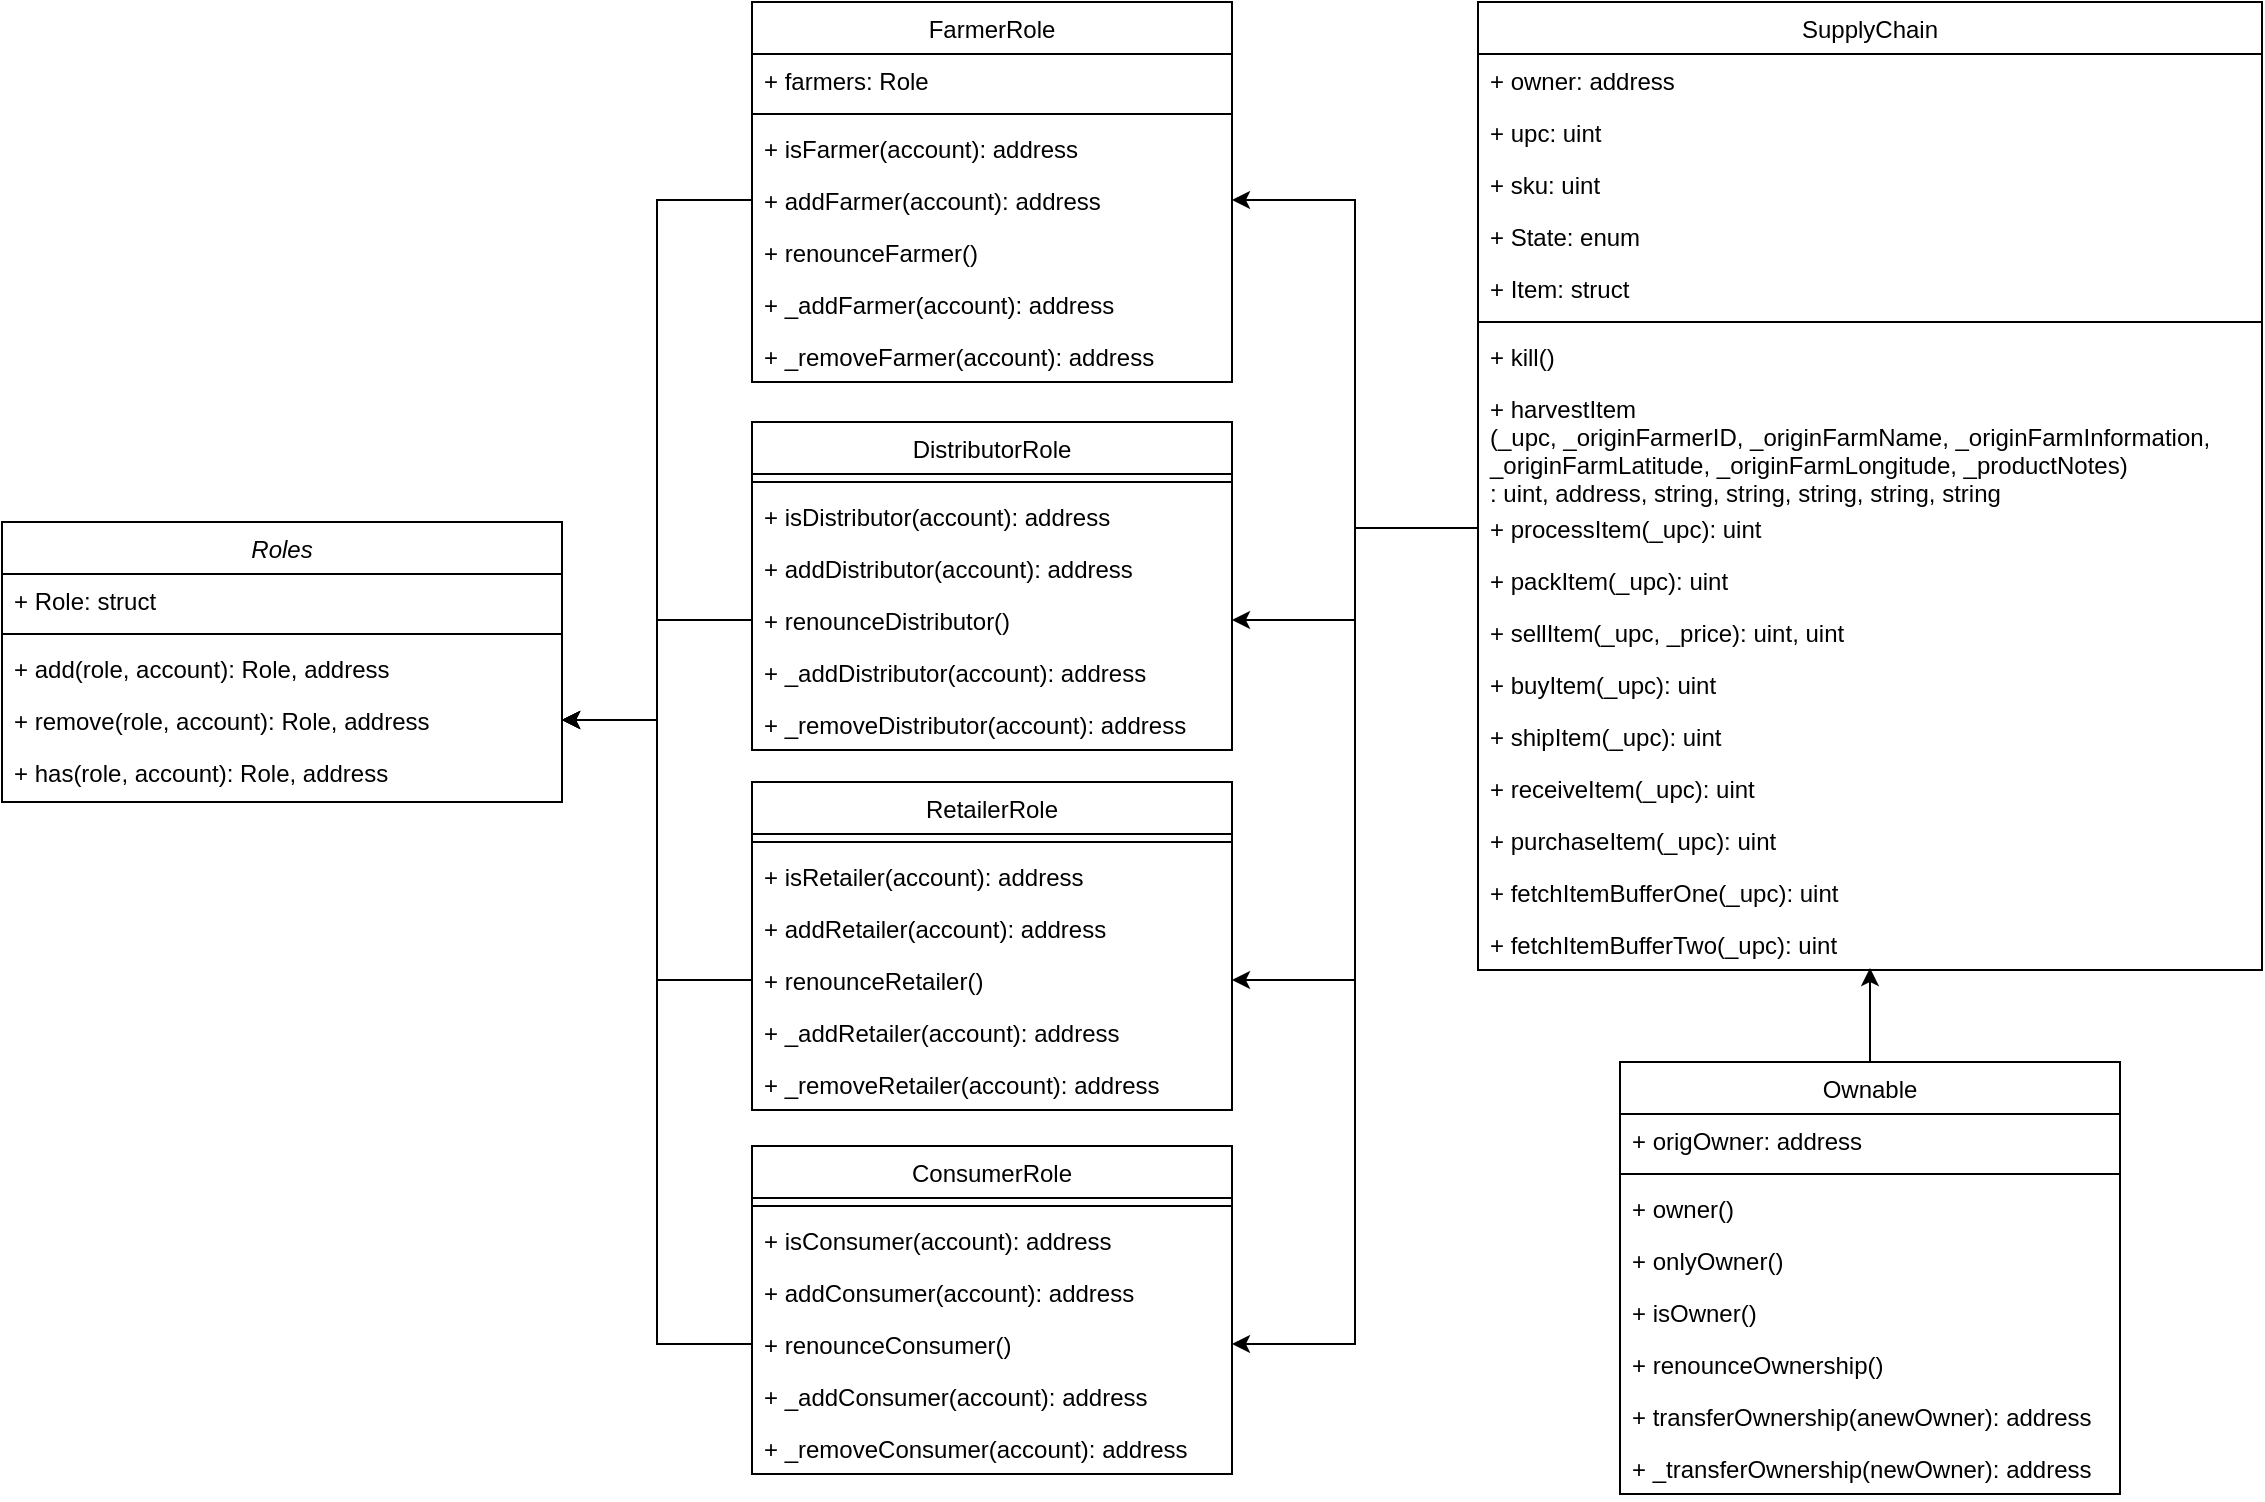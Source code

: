 <mxfile version="20.0.4" type="device"><diagram id="C5RBs43oDa-KdzZeNtuy" name="Page-1"><mxGraphModel dx="1728" dy="802" grid="0" gridSize="10" guides="1" tooltips="1" connect="1" arrows="1" fold="1" page="0" pageScale="1" pageWidth="827" pageHeight="1169" math="0" shadow="0"><root><mxCell id="WIyWlLk6GJQsqaUBKTNV-0"/><mxCell id="WIyWlLk6GJQsqaUBKTNV-1" parent="WIyWlLk6GJQsqaUBKTNV-0"/><mxCell id="zkfFHV4jXpPFQw0GAbJ--0" value="Roles" style="swimlane;fontStyle=2;align=center;verticalAlign=top;childLayout=stackLayout;horizontal=1;startSize=26;horizontalStack=0;resizeParent=1;resizeLast=0;collapsible=1;marginBottom=0;rounded=0;shadow=0;strokeWidth=1;" parent="WIyWlLk6GJQsqaUBKTNV-1" vertex="1"><mxGeometry x="-230" y="380" width="280" height="140" as="geometry"><mxRectangle x="230" y="140" width="160" height="26" as="alternateBounds"/></mxGeometry></mxCell><mxCell id="zkfFHV4jXpPFQw0GAbJ--1" value="+ Role: struct" style="text;align=left;verticalAlign=top;spacingLeft=4;spacingRight=4;overflow=hidden;rotatable=0;points=[[0,0.5],[1,0.5]];portConstraint=eastwest;" parent="zkfFHV4jXpPFQw0GAbJ--0" vertex="1"><mxGeometry y="26" width="280" height="26" as="geometry"/></mxCell><mxCell id="zkfFHV4jXpPFQw0GAbJ--4" value="" style="line;html=1;strokeWidth=1;align=left;verticalAlign=middle;spacingTop=-1;spacingLeft=3;spacingRight=3;rotatable=0;labelPosition=right;points=[];portConstraint=eastwest;" parent="zkfFHV4jXpPFQw0GAbJ--0" vertex="1"><mxGeometry y="52" width="280" height="8" as="geometry"/></mxCell><mxCell id="zkfFHV4jXpPFQw0GAbJ--5" value="+ add(role, account): Role, address" style="text;align=left;verticalAlign=top;spacingLeft=4;spacingRight=4;overflow=hidden;rotatable=0;points=[[0,0.5],[1,0.5]];portConstraint=eastwest;" parent="zkfFHV4jXpPFQw0GAbJ--0" vertex="1"><mxGeometry y="60" width="280" height="26" as="geometry"/></mxCell><mxCell id="xKnPhEYNX4I59Z0yFW8D-8" value="+ remove(role, account): Role, address" style="text;align=left;verticalAlign=top;spacingLeft=4;spacingRight=4;overflow=hidden;rotatable=0;points=[[0,0.5],[1,0.5]];portConstraint=eastwest;" vertex="1" parent="zkfFHV4jXpPFQw0GAbJ--0"><mxGeometry y="86" width="280" height="26" as="geometry"/></mxCell><mxCell id="xKnPhEYNX4I59Z0yFW8D-9" value="+ has(role, account): Role, address" style="text;align=left;verticalAlign=top;spacingLeft=4;spacingRight=4;overflow=hidden;rotatable=0;points=[[0,0.5],[1,0.5]];portConstraint=eastwest;" vertex="1" parent="zkfFHV4jXpPFQw0GAbJ--0"><mxGeometry y="112" width="280" height="26" as="geometry"/></mxCell><mxCell id="zkfFHV4jXpPFQw0GAbJ--6" value="ConsumerRole" style="swimlane;fontStyle=0;align=center;verticalAlign=top;childLayout=stackLayout;horizontal=1;startSize=26;horizontalStack=0;resizeParent=1;resizeLast=0;collapsible=1;marginBottom=0;rounded=0;shadow=0;strokeWidth=1;" parent="WIyWlLk6GJQsqaUBKTNV-1" vertex="1"><mxGeometry x="145" y="692" width="240" height="164" as="geometry"><mxRectangle x="130" y="380" width="160" height="26" as="alternateBounds"/></mxGeometry></mxCell><mxCell id="zkfFHV4jXpPFQw0GAbJ--9" value="" style="line;html=1;strokeWidth=1;align=left;verticalAlign=middle;spacingTop=-1;spacingLeft=3;spacingRight=3;rotatable=0;labelPosition=right;points=[];portConstraint=eastwest;" parent="zkfFHV4jXpPFQw0GAbJ--6" vertex="1"><mxGeometry y="26" width="240" height="8" as="geometry"/></mxCell><mxCell id="zkfFHV4jXpPFQw0GAbJ--10" value="+ isConsumer(account): address" style="text;align=left;verticalAlign=top;spacingLeft=4;spacingRight=4;overflow=hidden;rotatable=0;points=[[0,0.5],[1,0.5]];portConstraint=eastwest;" parent="zkfFHV4jXpPFQw0GAbJ--6" vertex="1"><mxGeometry y="34" width="240" height="26" as="geometry"/></mxCell><mxCell id="zkfFHV4jXpPFQw0GAbJ--11" value="+ addConsumer(account): address" style="text;align=left;verticalAlign=top;spacingLeft=4;spacingRight=4;overflow=hidden;rotatable=0;points=[[0,0.5],[1,0.5]];portConstraint=eastwest;" parent="zkfFHV4jXpPFQw0GAbJ--6" vertex="1"><mxGeometry y="60" width="240" height="26" as="geometry"/></mxCell><mxCell id="xKnPhEYNX4I59Z0yFW8D-10" value="+ renounceConsumer()" style="text;align=left;verticalAlign=top;spacingLeft=4;spacingRight=4;overflow=hidden;rotatable=0;points=[[0,0.5],[1,0.5]];portConstraint=eastwest;" vertex="1" parent="zkfFHV4jXpPFQw0GAbJ--6"><mxGeometry y="86" width="240" height="26" as="geometry"/></mxCell><mxCell id="xKnPhEYNX4I59Z0yFW8D-11" value="+ _addConsumer(account): address" style="text;align=left;verticalAlign=top;spacingLeft=4;spacingRight=4;overflow=hidden;rotatable=0;points=[[0,0.5],[1,0.5]];portConstraint=eastwest;" vertex="1" parent="zkfFHV4jXpPFQw0GAbJ--6"><mxGeometry y="112" width="240" height="26" as="geometry"/></mxCell><mxCell id="xKnPhEYNX4I59Z0yFW8D-12" value="+ _removeConsumer(account): address" style="text;align=left;verticalAlign=top;spacingLeft=4;spacingRight=4;overflow=hidden;rotatable=0;points=[[0,0.5],[1,0.5]];portConstraint=eastwest;" vertex="1" parent="zkfFHV4jXpPFQw0GAbJ--6"><mxGeometry y="138" width="240" height="26" as="geometry"/></mxCell><mxCell id="zkfFHV4jXpPFQw0GAbJ--13" value="DistributorRole" style="swimlane;fontStyle=0;align=center;verticalAlign=top;childLayout=stackLayout;horizontal=1;startSize=26;horizontalStack=0;resizeParent=1;resizeLast=0;collapsible=1;marginBottom=0;rounded=0;shadow=0;strokeWidth=1;" parent="WIyWlLk6GJQsqaUBKTNV-1" vertex="1"><mxGeometry x="145" y="330" width="240" height="164" as="geometry"><mxRectangle x="340" y="380" width="170" height="26" as="alternateBounds"/></mxGeometry></mxCell><mxCell id="zkfFHV4jXpPFQw0GAbJ--15" value="" style="line;html=1;strokeWidth=1;align=left;verticalAlign=middle;spacingTop=-1;spacingLeft=3;spacingRight=3;rotatable=0;labelPosition=right;points=[];portConstraint=eastwest;" parent="zkfFHV4jXpPFQw0GAbJ--13" vertex="1"><mxGeometry y="26" width="240" height="8" as="geometry"/></mxCell><mxCell id="xKnPhEYNX4I59Z0yFW8D-23" value="+ isDistributor(account): address" style="text;align=left;verticalAlign=top;spacingLeft=4;spacingRight=4;overflow=hidden;rotatable=0;points=[[0,0.5],[1,0.5]];portConstraint=eastwest;" vertex="1" parent="zkfFHV4jXpPFQw0GAbJ--13"><mxGeometry y="34" width="240" height="26" as="geometry"/></mxCell><mxCell id="xKnPhEYNX4I59Z0yFW8D-24" value="+ addDistributor(account): address" style="text;align=left;verticalAlign=top;spacingLeft=4;spacingRight=4;overflow=hidden;rotatable=0;points=[[0,0.5],[1,0.5]];portConstraint=eastwest;" vertex="1" parent="zkfFHV4jXpPFQw0GAbJ--13"><mxGeometry y="60" width="240" height="26" as="geometry"/></mxCell><mxCell id="xKnPhEYNX4I59Z0yFW8D-25" value="+ renounceDistributor() " style="text;align=left;verticalAlign=top;spacingLeft=4;spacingRight=4;overflow=hidden;rotatable=0;points=[[0,0.5],[1,0.5]];portConstraint=eastwest;" vertex="1" parent="zkfFHV4jXpPFQw0GAbJ--13"><mxGeometry y="86" width="240" height="26" as="geometry"/></mxCell><mxCell id="xKnPhEYNX4I59Z0yFW8D-26" value="+ _addDistributor(account): address" style="text;align=left;verticalAlign=top;spacingLeft=4;spacingRight=4;overflow=hidden;rotatable=0;points=[[0,0.5],[1,0.5]];portConstraint=eastwest;" vertex="1" parent="zkfFHV4jXpPFQw0GAbJ--13"><mxGeometry y="112" width="240" height="26" as="geometry"/></mxCell><mxCell id="xKnPhEYNX4I59Z0yFW8D-27" value="+ _removeDistributor(account): address" style="text;align=left;verticalAlign=top;spacingLeft=4;spacingRight=4;overflow=hidden;rotatable=0;points=[[0,0.5],[1,0.5]];portConstraint=eastwest;" vertex="1" parent="zkfFHV4jXpPFQw0GAbJ--13"><mxGeometry y="138" width="240" height="26" as="geometry"/></mxCell><mxCell id="zkfFHV4jXpPFQw0GAbJ--17" value="SupplyChain" style="swimlane;fontStyle=0;align=center;verticalAlign=top;childLayout=stackLayout;horizontal=1;startSize=26;horizontalStack=0;resizeParent=1;resizeLast=0;collapsible=1;marginBottom=0;rounded=0;shadow=0;strokeWidth=1;" parent="WIyWlLk6GJQsqaUBKTNV-1" vertex="1"><mxGeometry x="508" y="120" width="392" height="484" as="geometry"><mxRectangle x="550" y="140" width="160" height="26" as="alternateBounds"/></mxGeometry></mxCell><mxCell id="zkfFHV4jXpPFQw0GAbJ--18" value="+ owner: address" style="text;align=left;verticalAlign=top;spacingLeft=4;spacingRight=4;overflow=hidden;rotatable=0;points=[[0,0.5],[1,0.5]];portConstraint=eastwest;" parent="zkfFHV4jXpPFQw0GAbJ--17" vertex="1"><mxGeometry y="26" width="392" height="26" as="geometry"/></mxCell><mxCell id="zkfFHV4jXpPFQw0GAbJ--19" value="+ upc: uint" style="text;align=left;verticalAlign=top;spacingLeft=4;spacingRight=4;overflow=hidden;rotatable=0;points=[[0,0.5],[1,0.5]];portConstraint=eastwest;rounded=0;shadow=0;html=0;" parent="zkfFHV4jXpPFQw0GAbJ--17" vertex="1"><mxGeometry y="52" width="392" height="26" as="geometry"/></mxCell><mxCell id="zkfFHV4jXpPFQw0GAbJ--20" value="+ sku: uint" style="text;align=left;verticalAlign=top;spacingLeft=4;spacingRight=4;overflow=hidden;rotatable=0;points=[[0,0.5],[1,0.5]];portConstraint=eastwest;rounded=0;shadow=0;html=0;" parent="zkfFHV4jXpPFQw0GAbJ--17" vertex="1"><mxGeometry y="78" width="392" height="26" as="geometry"/></mxCell><mxCell id="zkfFHV4jXpPFQw0GAbJ--21" value="+ State: enum" style="text;align=left;verticalAlign=top;spacingLeft=4;spacingRight=4;overflow=hidden;rotatable=0;points=[[0,0.5],[1,0.5]];portConstraint=eastwest;rounded=0;shadow=0;html=0;" parent="zkfFHV4jXpPFQw0GAbJ--17" vertex="1"><mxGeometry y="104" width="392" height="26" as="geometry"/></mxCell><mxCell id="zkfFHV4jXpPFQw0GAbJ--22" value="+ Item: struct" style="text;align=left;verticalAlign=top;spacingLeft=4;spacingRight=4;overflow=hidden;rotatable=0;points=[[0,0.5],[1,0.5]];portConstraint=eastwest;rounded=0;shadow=0;html=0;" parent="zkfFHV4jXpPFQw0GAbJ--17" vertex="1"><mxGeometry y="130" width="392" height="26" as="geometry"/></mxCell><mxCell id="zkfFHV4jXpPFQw0GAbJ--23" value="" style="line;html=1;strokeWidth=1;align=left;verticalAlign=middle;spacingTop=-1;spacingLeft=3;spacingRight=3;rotatable=0;labelPosition=right;points=[];portConstraint=eastwest;" parent="zkfFHV4jXpPFQw0GAbJ--17" vertex="1"><mxGeometry y="156" width="392" height="8" as="geometry"/></mxCell><mxCell id="zkfFHV4jXpPFQw0GAbJ--24" value="+ kill()" style="text;align=left;verticalAlign=top;spacingLeft=4;spacingRight=4;overflow=hidden;rotatable=0;points=[[0,0.5],[1,0.5]];portConstraint=eastwest;" parent="zkfFHV4jXpPFQw0GAbJ--17" vertex="1"><mxGeometry y="164" width="392" height="26" as="geometry"/></mxCell><mxCell id="zkfFHV4jXpPFQw0GAbJ--25" value="+ harvestItem&#10;(_upc, _originFarmerID, _originFarmName, _originFarmInformation, &#10;_originFarmLatitude, _originFarmLongitude, _productNotes)&#10;: uint, address, string, string, string, string, string&#10;  " style="text;align=left;verticalAlign=top;spacingLeft=4;spacingRight=4;overflow=hidden;rotatable=0;points=[[0,0.5],[1,0.5]];portConstraint=eastwest;" parent="zkfFHV4jXpPFQw0GAbJ--17" vertex="1"><mxGeometry y="190" width="392" height="60" as="geometry"/></mxCell><mxCell id="rumTQY22XEJt2fq_ucw0-2" value="+ processItem(_upc): uint&#10;&#10;" style="text;align=left;verticalAlign=top;spacingLeft=4;spacingRight=4;overflow=hidden;rotatable=0;points=[[0,0.5],[1,0.5]];portConstraint=eastwest;" parent="zkfFHV4jXpPFQw0GAbJ--17" vertex="1"><mxGeometry y="250" width="392" height="26" as="geometry"/></mxCell><mxCell id="xKnPhEYNX4I59Z0yFW8D-0" value="+ packItem(_upc): uint" style="text;align=left;verticalAlign=top;spacingLeft=4;spacingRight=4;overflow=hidden;rotatable=0;points=[[0,0.5],[1,0.5]];portConstraint=eastwest;" vertex="1" parent="zkfFHV4jXpPFQw0GAbJ--17"><mxGeometry y="276" width="392" height="26" as="geometry"/></mxCell><mxCell id="xKnPhEYNX4I59Z0yFW8D-1" value="+ sellItem(_upc, _price): uint, uint" style="text;align=left;verticalAlign=top;spacingLeft=4;spacingRight=4;overflow=hidden;rotatable=0;points=[[0,0.5],[1,0.5]];portConstraint=eastwest;" vertex="1" parent="zkfFHV4jXpPFQw0GAbJ--17"><mxGeometry y="302" width="392" height="26" as="geometry"/></mxCell><mxCell id="xKnPhEYNX4I59Z0yFW8D-2" value="+ buyItem(_upc): uint" style="text;align=left;verticalAlign=top;spacingLeft=4;spacingRight=4;overflow=hidden;rotatable=0;points=[[0,0.5],[1,0.5]];portConstraint=eastwest;" vertex="1" parent="zkfFHV4jXpPFQw0GAbJ--17"><mxGeometry y="328" width="392" height="26" as="geometry"/></mxCell><mxCell id="xKnPhEYNX4I59Z0yFW8D-3" value="+ shipItem(_upc): uint" style="text;align=left;verticalAlign=top;spacingLeft=4;spacingRight=4;overflow=hidden;rotatable=0;points=[[0,0.5],[1,0.5]];portConstraint=eastwest;" vertex="1" parent="zkfFHV4jXpPFQw0GAbJ--17"><mxGeometry y="354" width="392" height="26" as="geometry"/></mxCell><mxCell id="xKnPhEYNX4I59Z0yFW8D-4" value="+ receiveItem(_upc): uint" style="text;align=left;verticalAlign=top;spacingLeft=4;spacingRight=4;overflow=hidden;rotatable=0;points=[[0,0.5],[1,0.5]];portConstraint=eastwest;" vertex="1" parent="zkfFHV4jXpPFQw0GAbJ--17"><mxGeometry y="380" width="392" height="26" as="geometry"/></mxCell><mxCell id="xKnPhEYNX4I59Z0yFW8D-5" value="+ purchaseItem(_upc): uint" style="text;align=left;verticalAlign=top;spacingLeft=4;spacingRight=4;overflow=hidden;rotatable=0;points=[[0,0.5],[1,0.5]];portConstraint=eastwest;" vertex="1" parent="zkfFHV4jXpPFQw0GAbJ--17"><mxGeometry y="406" width="392" height="26" as="geometry"/></mxCell><mxCell id="xKnPhEYNX4I59Z0yFW8D-6" value="+ fetchItemBufferOne(_upc): uint" style="text;align=left;verticalAlign=top;spacingLeft=4;spacingRight=4;overflow=hidden;rotatable=0;points=[[0,0.5],[1,0.5]];portConstraint=eastwest;" vertex="1" parent="zkfFHV4jXpPFQw0GAbJ--17"><mxGeometry y="432" width="392" height="26" as="geometry"/></mxCell><mxCell id="xKnPhEYNX4I59Z0yFW8D-7" value="+ fetchItemBufferTwo(_upc): uint" style="text;align=left;verticalAlign=top;spacingLeft=4;spacingRight=4;overflow=hidden;rotatable=0;points=[[0,0.5],[1,0.5]];portConstraint=eastwest;" vertex="1" parent="zkfFHV4jXpPFQw0GAbJ--17"><mxGeometry y="458" width="392" height="26" as="geometry"/></mxCell><mxCell id="xKnPhEYNX4I59Z0yFW8D-14" style="edgeStyle=orthogonalEdgeStyle;rounded=0;orthogonalLoop=1;jettySize=auto;html=1;entryX=0.5;entryY=0.962;entryDx=0;entryDy=0;entryPerimeter=0;" edge="1" parent="WIyWlLk6GJQsqaUBKTNV-1" source="on9ORajOE6Xwa67VXl2w-1" target="xKnPhEYNX4I59Z0yFW8D-7"><mxGeometry relative="1" as="geometry"/></mxCell><mxCell id="on9ORajOE6Xwa67VXl2w-1" value="Ownable" style="swimlane;fontStyle=0;align=center;verticalAlign=top;childLayout=stackLayout;horizontal=1;startSize=26;horizontalStack=0;resizeParent=1;resizeLast=0;collapsible=1;marginBottom=0;rounded=0;shadow=0;strokeWidth=1;" parent="WIyWlLk6GJQsqaUBKTNV-1" vertex="1"><mxGeometry x="579" y="650" width="250" height="216" as="geometry"><mxRectangle x="550" y="140" width="160" height="26" as="alternateBounds"/></mxGeometry></mxCell><mxCell id="on9ORajOE6Xwa67VXl2w-2" value="+ origOwner: address" style="text;align=left;verticalAlign=top;spacingLeft=4;spacingRight=4;overflow=hidden;rotatable=0;points=[[0,0.5],[1,0.5]];portConstraint=eastwest;" parent="on9ORajOE6Xwa67VXl2w-1" vertex="1"><mxGeometry y="26" width="250" height="26" as="geometry"/></mxCell><mxCell id="on9ORajOE6Xwa67VXl2w-7" value="" style="line;html=1;strokeWidth=1;align=left;verticalAlign=middle;spacingTop=-1;spacingLeft=3;spacingRight=3;rotatable=0;labelPosition=right;points=[];portConstraint=eastwest;" parent="on9ORajOE6Xwa67VXl2w-1" vertex="1"><mxGeometry y="52" width="250" height="8" as="geometry"/></mxCell><mxCell id="on9ORajOE6Xwa67VXl2w-8" value="+ owner()" style="text;align=left;verticalAlign=top;spacingLeft=4;spacingRight=4;overflow=hidden;rotatable=0;points=[[0,0.5],[1,0.5]];portConstraint=eastwest;" parent="on9ORajOE6Xwa67VXl2w-1" vertex="1"><mxGeometry y="60" width="250" height="26" as="geometry"/></mxCell><mxCell id="on9ORajOE6Xwa67VXl2w-9" value="+ onlyOwner()" style="text;align=left;verticalAlign=top;spacingLeft=4;spacingRight=4;overflow=hidden;rotatable=0;points=[[0,0.5],[1,0.5]];portConstraint=eastwest;" parent="on9ORajOE6Xwa67VXl2w-1" vertex="1"><mxGeometry y="86" width="250" height="26" as="geometry"/></mxCell><mxCell id="on9ORajOE6Xwa67VXl2w-13" value="+ isOwner()" style="text;align=left;verticalAlign=top;spacingLeft=4;spacingRight=4;overflow=hidden;rotatable=0;points=[[0,0.5],[1,0.5]];portConstraint=eastwest;" parent="on9ORajOE6Xwa67VXl2w-1" vertex="1"><mxGeometry y="112" width="250" height="26" as="geometry"/></mxCell><mxCell id="on9ORajOE6Xwa67VXl2w-14" value="+ renounceOwnership()" style="text;align=left;verticalAlign=top;spacingLeft=4;spacingRight=4;overflow=hidden;rotatable=0;points=[[0,0.5],[1,0.5]];portConstraint=eastwest;" parent="on9ORajOE6Xwa67VXl2w-1" vertex="1"><mxGeometry y="138" width="250" height="26" as="geometry"/></mxCell><mxCell id="on9ORajOE6Xwa67VXl2w-15" value="+ transferOwnership(anewOwner): address" style="text;align=left;verticalAlign=top;spacingLeft=4;spacingRight=4;overflow=hidden;rotatable=0;points=[[0,0.5],[1,0.5]];portConstraint=eastwest;" parent="on9ORajOE6Xwa67VXl2w-1" vertex="1"><mxGeometry y="164" width="250" height="26" as="geometry"/></mxCell><mxCell id="on9ORajOE6Xwa67VXl2w-16" value="+ _transferOwnership(newOwner): address" style="text;align=left;verticalAlign=top;spacingLeft=4;spacingRight=4;overflow=hidden;rotatable=0;points=[[0,0.5],[1,0.5]];portConstraint=eastwest;" parent="on9ORajOE6Xwa67VXl2w-1" vertex="1"><mxGeometry y="190" width="250" height="26" as="geometry"/></mxCell><mxCell id="on9ORajOE6Xwa67VXl2w-18" value="FarmerRole" style="swimlane;fontStyle=0;align=center;verticalAlign=top;childLayout=stackLayout;horizontal=1;startSize=26;horizontalStack=0;resizeParent=1;resizeLast=0;collapsible=1;marginBottom=0;rounded=0;shadow=0;strokeWidth=1;" parent="WIyWlLk6GJQsqaUBKTNV-1" vertex="1"><mxGeometry x="145" y="120" width="240" height="190" as="geometry"><mxRectangle x="340" y="380" width="170" height="26" as="alternateBounds"/></mxGeometry></mxCell><mxCell id="on9ORajOE6Xwa67VXl2w-19" value="+ farmers: Role" style="text;align=left;verticalAlign=top;spacingLeft=4;spacingRight=4;overflow=hidden;rotatable=0;points=[[0,0.5],[1,0.5]];portConstraint=eastwest;" parent="on9ORajOE6Xwa67VXl2w-18" vertex="1"><mxGeometry y="26" width="240" height="26" as="geometry"/></mxCell><mxCell id="on9ORajOE6Xwa67VXl2w-20" value="" style="line;html=1;strokeWidth=1;align=left;verticalAlign=middle;spacingTop=-1;spacingLeft=3;spacingRight=3;rotatable=0;labelPosition=right;points=[];portConstraint=eastwest;" parent="on9ORajOE6Xwa67VXl2w-18" vertex="1"><mxGeometry y="52" width="240" height="8" as="geometry"/></mxCell><mxCell id="xKnPhEYNX4I59Z0yFW8D-16" value="+ isFarmer(account): address" style="text;align=left;verticalAlign=top;spacingLeft=4;spacingRight=4;overflow=hidden;rotatable=0;points=[[0,0.5],[1,0.5]];portConstraint=eastwest;" vertex="1" parent="on9ORajOE6Xwa67VXl2w-18"><mxGeometry y="60" width="240" height="26" as="geometry"/></mxCell><mxCell id="xKnPhEYNX4I59Z0yFW8D-17" value="+ addFarmer(account): address" style="text;align=left;verticalAlign=top;spacingLeft=4;spacingRight=4;overflow=hidden;rotatable=0;points=[[0,0.5],[1,0.5]];portConstraint=eastwest;" vertex="1" parent="on9ORajOE6Xwa67VXl2w-18"><mxGeometry y="86" width="240" height="26" as="geometry"/></mxCell><mxCell id="xKnPhEYNX4I59Z0yFW8D-18" value="+ renounceFarmer()" style="text;align=left;verticalAlign=top;spacingLeft=4;spacingRight=4;overflow=hidden;rotatable=0;points=[[0,0.5],[1,0.5]];portConstraint=eastwest;" vertex="1" parent="on9ORajOE6Xwa67VXl2w-18"><mxGeometry y="112" width="240" height="26" as="geometry"/></mxCell><mxCell id="xKnPhEYNX4I59Z0yFW8D-19" value="+ _addFarmer(account): address" style="text;align=left;verticalAlign=top;spacingLeft=4;spacingRight=4;overflow=hidden;rotatable=0;points=[[0,0.5],[1,0.5]];portConstraint=eastwest;" vertex="1" parent="on9ORajOE6Xwa67VXl2w-18"><mxGeometry y="138" width="240" height="26" as="geometry"/></mxCell><mxCell id="xKnPhEYNX4I59Z0yFW8D-20" value="+ _removeFarmer(account): address" style="text;align=left;verticalAlign=top;spacingLeft=4;spacingRight=4;overflow=hidden;rotatable=0;points=[[0,0.5],[1,0.5]];portConstraint=eastwest;" vertex="1" parent="on9ORajOE6Xwa67VXl2w-18"><mxGeometry y="164" width="240" height="26" as="geometry"/></mxCell><mxCell id="on9ORajOE6Xwa67VXl2w-21" value="RetailerRole" style="swimlane;fontStyle=0;align=center;verticalAlign=top;childLayout=stackLayout;horizontal=1;startSize=26;horizontalStack=0;resizeParent=1;resizeLast=0;collapsible=1;marginBottom=0;rounded=0;shadow=0;strokeWidth=1;" parent="WIyWlLk6GJQsqaUBKTNV-1" vertex="1"><mxGeometry x="145" y="510" width="240" height="164" as="geometry"><mxRectangle x="340" y="380" width="170" height="26" as="alternateBounds"/></mxGeometry></mxCell><mxCell id="on9ORajOE6Xwa67VXl2w-23" value="" style="line;html=1;strokeWidth=1;align=left;verticalAlign=middle;spacingTop=-1;spacingLeft=3;spacingRight=3;rotatable=0;labelPosition=right;points=[];portConstraint=eastwest;" parent="on9ORajOE6Xwa67VXl2w-21" vertex="1"><mxGeometry y="26" width="240" height="8" as="geometry"/></mxCell><mxCell id="xKnPhEYNX4I59Z0yFW8D-29" value="+ isRetailer(account): address" style="text;align=left;verticalAlign=top;spacingLeft=4;spacingRight=4;overflow=hidden;rotatable=0;points=[[0,0.5],[1,0.5]];portConstraint=eastwest;" vertex="1" parent="on9ORajOE6Xwa67VXl2w-21"><mxGeometry y="34" width="240" height="26" as="geometry"/></mxCell><mxCell id="xKnPhEYNX4I59Z0yFW8D-30" value="+ addRetailer(account): address" style="text;align=left;verticalAlign=top;spacingLeft=4;spacingRight=4;overflow=hidden;rotatable=0;points=[[0,0.5],[1,0.5]];portConstraint=eastwest;" vertex="1" parent="on9ORajOE6Xwa67VXl2w-21"><mxGeometry y="60" width="240" height="26" as="geometry"/></mxCell><mxCell id="xKnPhEYNX4I59Z0yFW8D-31" value="+ renounceRetailer()" style="text;align=left;verticalAlign=top;spacingLeft=4;spacingRight=4;overflow=hidden;rotatable=0;points=[[0,0.5],[1,0.5]];portConstraint=eastwest;" vertex="1" parent="on9ORajOE6Xwa67VXl2w-21"><mxGeometry y="86" width="240" height="26" as="geometry"/></mxCell><mxCell id="xKnPhEYNX4I59Z0yFW8D-32" value="+ _addRetailer(account): address" style="text;align=left;verticalAlign=top;spacingLeft=4;spacingRight=4;overflow=hidden;rotatable=0;points=[[0,0.5],[1,0.5]];portConstraint=eastwest;" vertex="1" parent="on9ORajOE6Xwa67VXl2w-21"><mxGeometry y="112" width="240" height="26" as="geometry"/></mxCell><mxCell id="xKnPhEYNX4I59Z0yFW8D-33" value="+ _removeRetailer(account): address" style="text;align=left;verticalAlign=top;spacingLeft=4;spacingRight=4;overflow=hidden;rotatable=0;points=[[0,0.5],[1,0.5]];portConstraint=eastwest;" vertex="1" parent="on9ORajOE6Xwa67VXl2w-21"><mxGeometry y="138" width="240" height="26" as="geometry"/></mxCell><mxCell id="xKnPhEYNX4I59Z0yFW8D-36" style="edgeStyle=orthogonalEdgeStyle;rounded=0;orthogonalLoop=1;jettySize=auto;html=1;exitX=0;exitY=0.5;exitDx=0;exitDy=0;" edge="1" parent="WIyWlLk6GJQsqaUBKTNV-1" source="rumTQY22XEJt2fq_ucw0-2" target="xKnPhEYNX4I59Z0yFW8D-17"><mxGeometry relative="1" as="geometry"/></mxCell><mxCell id="xKnPhEYNX4I59Z0yFW8D-37" style="edgeStyle=orthogonalEdgeStyle;rounded=0;orthogonalLoop=1;jettySize=auto;html=1;exitX=0;exitY=0.5;exitDx=0;exitDy=0;" edge="1" parent="WIyWlLk6GJQsqaUBKTNV-1" source="rumTQY22XEJt2fq_ucw0-2" target="xKnPhEYNX4I59Z0yFW8D-25"><mxGeometry relative="1" as="geometry"/></mxCell><mxCell id="xKnPhEYNX4I59Z0yFW8D-38" style="edgeStyle=orthogonalEdgeStyle;rounded=0;orthogonalLoop=1;jettySize=auto;html=1;exitX=0;exitY=0.5;exitDx=0;exitDy=0;" edge="1" parent="WIyWlLk6GJQsqaUBKTNV-1" source="rumTQY22XEJt2fq_ucw0-2" target="xKnPhEYNX4I59Z0yFW8D-31"><mxGeometry relative="1" as="geometry"/></mxCell><mxCell id="xKnPhEYNX4I59Z0yFW8D-39" style="edgeStyle=orthogonalEdgeStyle;rounded=0;orthogonalLoop=1;jettySize=auto;html=1;exitX=0;exitY=0.5;exitDx=0;exitDy=0;" edge="1" parent="WIyWlLk6GJQsqaUBKTNV-1" source="rumTQY22XEJt2fq_ucw0-2" target="xKnPhEYNX4I59Z0yFW8D-10"><mxGeometry relative="1" as="geometry"/></mxCell><mxCell id="xKnPhEYNX4I59Z0yFW8D-40" style="edgeStyle=orthogonalEdgeStyle;rounded=0;orthogonalLoop=1;jettySize=auto;html=1;entryX=1;entryY=0.5;entryDx=0;entryDy=0;" edge="1" parent="WIyWlLk6GJQsqaUBKTNV-1" source="xKnPhEYNX4I59Z0yFW8D-17" target="xKnPhEYNX4I59Z0yFW8D-8"><mxGeometry relative="1" as="geometry"/></mxCell><mxCell id="xKnPhEYNX4I59Z0yFW8D-41" style="edgeStyle=orthogonalEdgeStyle;rounded=0;orthogonalLoop=1;jettySize=auto;html=1;entryX=1;entryY=0.5;entryDx=0;entryDy=0;" edge="1" parent="WIyWlLk6GJQsqaUBKTNV-1" source="xKnPhEYNX4I59Z0yFW8D-25" target="xKnPhEYNX4I59Z0yFW8D-8"><mxGeometry relative="1" as="geometry"/></mxCell><mxCell id="xKnPhEYNX4I59Z0yFW8D-42" style="edgeStyle=orthogonalEdgeStyle;rounded=0;orthogonalLoop=1;jettySize=auto;html=1;entryX=1;entryY=0.5;entryDx=0;entryDy=0;" edge="1" parent="WIyWlLk6GJQsqaUBKTNV-1" source="xKnPhEYNX4I59Z0yFW8D-31" target="xKnPhEYNX4I59Z0yFW8D-8"><mxGeometry relative="1" as="geometry"/></mxCell><mxCell id="xKnPhEYNX4I59Z0yFW8D-43" style="edgeStyle=orthogonalEdgeStyle;rounded=0;orthogonalLoop=1;jettySize=auto;html=1;entryX=1;entryY=0.5;entryDx=0;entryDy=0;" edge="1" parent="WIyWlLk6GJQsqaUBKTNV-1" source="xKnPhEYNX4I59Z0yFW8D-10" target="xKnPhEYNX4I59Z0yFW8D-8"><mxGeometry relative="1" as="geometry"/></mxCell></root></mxGraphModel></diagram></mxfile>